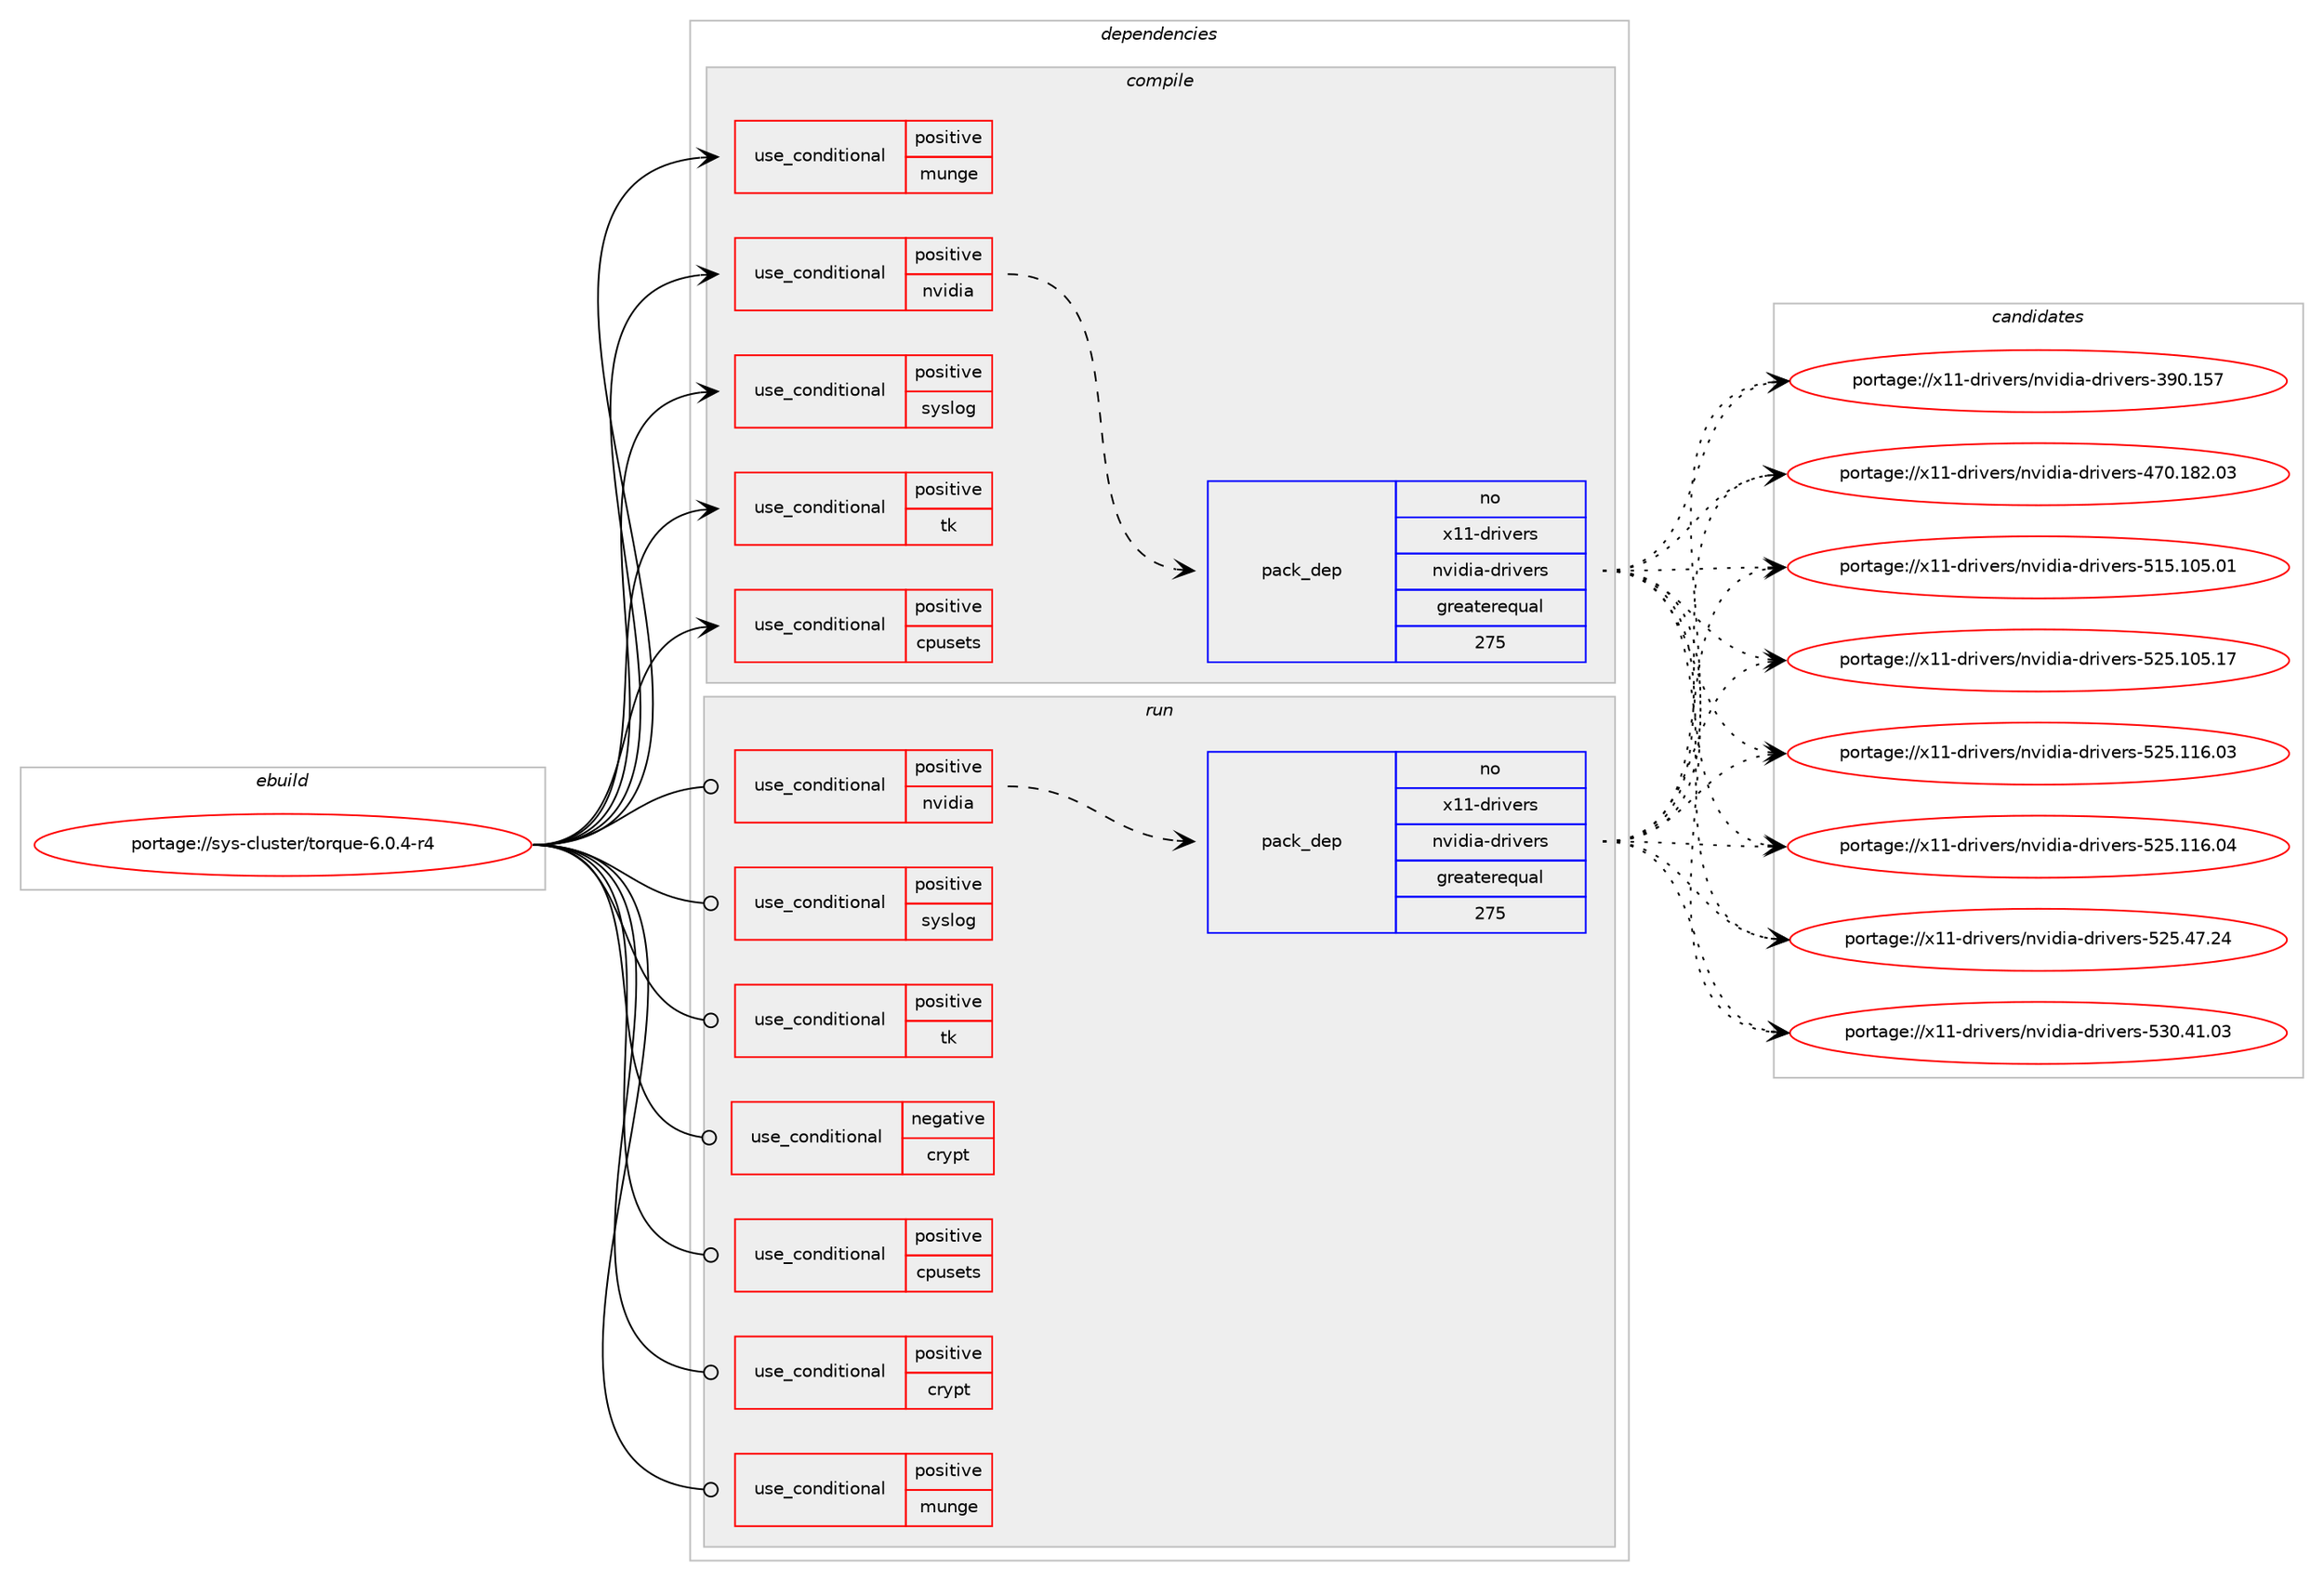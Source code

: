 digraph prolog {

# *************
# Graph options
# *************

newrank=true;
concentrate=true;
compound=true;
graph [rankdir=LR,fontname=Helvetica,fontsize=10,ranksep=1.5];#, ranksep=2.5, nodesep=0.2];
edge  [arrowhead=vee];
node  [fontname=Helvetica,fontsize=10];

# **********
# The ebuild
# **********

subgraph cluster_leftcol {
color=gray;
rank=same;
label=<<i>ebuild</i>>;
id [label="portage://sys-cluster/torque-6.0.4-r4", color=red, width=4, href="../sys-cluster/torque-6.0.4-r4.svg"];
}

# ****************
# The dependencies
# ****************

subgraph cluster_midcol {
color=gray;
label=<<i>dependencies</i>>;
subgraph cluster_compile {
fillcolor="#eeeeee";
style=filled;
label=<<i>compile</i>>;
subgraph cond28 {
dependency73 [label=<<TABLE BORDER="0" CELLBORDER="1" CELLSPACING="0" CELLPADDING="4"><TR><TD ROWSPAN="3" CELLPADDING="10">use_conditional</TD></TR><TR><TD>positive</TD></TR><TR><TD>cpusets</TD></TR></TABLE>>, shape=none, color=red];
# *** BEGIN UNKNOWN DEPENDENCY TYPE (TODO) ***
# dependency73 -> package_dependency(portage://sys-cluster/torque-6.0.4-r4,install,no,sys-apps,hwloc,none,[,,],any_same_slot,[])
# *** END UNKNOWN DEPENDENCY TYPE (TODO) ***

}
id:e -> dependency73:w [weight=20,style="solid",arrowhead="vee"];
subgraph cond29 {
dependency74 [label=<<TABLE BORDER="0" CELLBORDER="1" CELLSPACING="0" CELLPADDING="4"><TR><TD ROWSPAN="3" CELLPADDING="10">use_conditional</TD></TR><TR><TD>positive</TD></TR><TR><TD>munge</TD></TR></TABLE>>, shape=none, color=red];
# *** BEGIN UNKNOWN DEPENDENCY TYPE (TODO) ***
# dependency74 -> package_dependency(portage://sys-cluster/torque-6.0.4-r4,install,no,sys-auth,munge,none,[,,],[],[])
# *** END UNKNOWN DEPENDENCY TYPE (TODO) ***

}
id:e -> dependency74:w [weight=20,style="solid",arrowhead="vee"];
subgraph cond30 {
dependency75 [label=<<TABLE BORDER="0" CELLBORDER="1" CELLSPACING="0" CELLPADDING="4"><TR><TD ROWSPAN="3" CELLPADDING="10">use_conditional</TD></TR><TR><TD>positive</TD></TR><TR><TD>nvidia</TD></TR></TABLE>>, shape=none, color=red];
subgraph pack46 {
dependency76 [label=<<TABLE BORDER="0" CELLBORDER="1" CELLSPACING="0" CELLPADDING="4" WIDTH="220"><TR><TD ROWSPAN="6" CELLPADDING="30">pack_dep</TD></TR><TR><TD WIDTH="110">no</TD></TR><TR><TD>x11-drivers</TD></TR><TR><TD>nvidia-drivers</TD></TR><TR><TD>greaterequal</TD></TR><TR><TD>275</TD></TR></TABLE>>, shape=none, color=blue];
}
dependency75:e -> dependency76:w [weight=20,style="dashed",arrowhead="vee"];
}
id:e -> dependency75:w [weight=20,style="solid",arrowhead="vee"];
subgraph cond31 {
dependency77 [label=<<TABLE BORDER="0" CELLBORDER="1" CELLSPACING="0" CELLPADDING="4"><TR><TD ROWSPAN="3" CELLPADDING="10">use_conditional</TD></TR><TR><TD>positive</TD></TR><TR><TD>syslog</TD></TR></TABLE>>, shape=none, color=red];
# *** BEGIN UNKNOWN DEPENDENCY TYPE (TODO) ***
# dependency77 -> package_dependency(portage://sys-cluster/torque-6.0.4-r4,install,no,virtual,logger,none,[,,],[],[])
# *** END UNKNOWN DEPENDENCY TYPE (TODO) ***

}
id:e -> dependency77:w [weight=20,style="solid",arrowhead="vee"];
subgraph cond32 {
dependency78 [label=<<TABLE BORDER="0" CELLBORDER="1" CELLSPACING="0" CELLPADDING="4"><TR><TD ROWSPAN="3" CELLPADDING="10">use_conditional</TD></TR><TR><TD>positive</TD></TR><TR><TD>tk</TD></TR></TABLE>>, shape=none, color=red];
# *** BEGIN UNKNOWN DEPENDENCY TYPE (TODO) ***
# dependency78 -> package_dependency(portage://sys-cluster/torque-6.0.4-r4,install,no,dev-lang,tk,none,[,,],[slot(0),equal],[])
# *** END UNKNOWN DEPENDENCY TYPE (TODO) ***

# *** BEGIN UNKNOWN DEPENDENCY TYPE (TODO) ***
# dependency78 -> package_dependency(portage://sys-cluster/torque-6.0.4-r4,install,no,dev-lang,tcl,none,[,,],[slot(0),equal],[])
# *** END UNKNOWN DEPENDENCY TYPE (TODO) ***

}
id:e -> dependency78:w [weight=20,style="solid",arrowhead="vee"];
# *** BEGIN UNKNOWN DEPENDENCY TYPE (TODO) ***
# id -> package_dependency(portage://sys-cluster/torque-6.0.4-r4,install,no,dev-libs,boost,none,[,,],[],[])
# *** END UNKNOWN DEPENDENCY TYPE (TODO) ***

# *** BEGIN UNKNOWN DEPENDENCY TYPE (TODO) ***
# id -> package_dependency(portage://sys-cluster/torque-6.0.4-r4,install,no,dev-libs,libxml2,none,[,,],[],[])
# *** END UNKNOWN DEPENDENCY TYPE (TODO) ***

# *** BEGIN UNKNOWN DEPENDENCY TYPE (TODO) ***
# id -> package_dependency(portage://sys-cluster/torque-6.0.4-r4,install,no,sys-libs,ncurses,none,[,,],any_different_slot,[])
# *** END UNKNOWN DEPENDENCY TYPE (TODO) ***

# *** BEGIN UNKNOWN DEPENDENCY TYPE (TODO) ***
# id -> package_dependency(portage://sys-cluster/torque-6.0.4-r4,install,no,sys-libs,readline,none,[,,],[slot(0),equal],[])
# *** END UNKNOWN DEPENDENCY TYPE (TODO) ***

# *** BEGIN UNKNOWN DEPENDENCY TYPE (TODO) ***
# id -> package_dependency(portage://sys-cluster/torque-6.0.4-r4,install,no,sys-libs,zlib,none,[,,],[],[])
# *** END UNKNOWN DEPENDENCY TYPE (TODO) ***

# *** BEGIN UNKNOWN DEPENDENCY TYPE (TODO) ***
# id -> package_dependency(portage://sys-cluster/torque-6.0.4-r4,install,strong,games-util,qstat,none,[,,],[],[])
# *** END UNKNOWN DEPENDENCY TYPE (TODO) ***

# *** BEGIN UNKNOWN DEPENDENCY TYPE (TODO) ***
# id -> package_dependency(portage://sys-cluster/torque-6.0.4-r4,install,strong,sys-cluster,slurm,none,[,,],[],[])
# *** END UNKNOWN DEPENDENCY TYPE (TODO) ***

}
subgraph cluster_compileandrun {
fillcolor="#eeeeee";
style=filled;
label=<<i>compile and run</i>>;
}
subgraph cluster_run {
fillcolor="#eeeeee";
style=filled;
label=<<i>run</i>>;
subgraph cond33 {
dependency79 [label=<<TABLE BORDER="0" CELLBORDER="1" CELLSPACING="0" CELLPADDING="4"><TR><TD ROWSPAN="3" CELLPADDING="10">use_conditional</TD></TR><TR><TD>negative</TD></TR><TR><TD>crypt</TD></TR></TABLE>>, shape=none, color=red];
# *** BEGIN UNKNOWN DEPENDENCY TYPE (TODO) ***
# dependency79 -> package_dependency(portage://sys-cluster/torque-6.0.4-r4,run,no,net-misc,netkit-rsh,none,[,,],[],[])
# *** END UNKNOWN DEPENDENCY TYPE (TODO) ***

}
id:e -> dependency79:w [weight=20,style="solid",arrowhead="odot"];
subgraph cond34 {
dependency80 [label=<<TABLE BORDER="0" CELLBORDER="1" CELLSPACING="0" CELLPADDING="4"><TR><TD ROWSPAN="3" CELLPADDING="10">use_conditional</TD></TR><TR><TD>positive</TD></TR><TR><TD>cpusets</TD></TR></TABLE>>, shape=none, color=red];
# *** BEGIN UNKNOWN DEPENDENCY TYPE (TODO) ***
# dependency80 -> package_dependency(portage://sys-cluster/torque-6.0.4-r4,run,no,sys-apps,hwloc,none,[,,],any_same_slot,[])
# *** END UNKNOWN DEPENDENCY TYPE (TODO) ***

}
id:e -> dependency80:w [weight=20,style="solid",arrowhead="odot"];
subgraph cond35 {
dependency81 [label=<<TABLE BORDER="0" CELLBORDER="1" CELLSPACING="0" CELLPADDING="4"><TR><TD ROWSPAN="3" CELLPADDING="10">use_conditional</TD></TR><TR><TD>positive</TD></TR><TR><TD>crypt</TD></TR></TABLE>>, shape=none, color=red];
# *** BEGIN UNKNOWN DEPENDENCY TYPE (TODO) ***
# dependency81 -> package_dependency(portage://sys-cluster/torque-6.0.4-r4,run,no,virtual,openssh,none,[,,],[],[])
# *** END UNKNOWN DEPENDENCY TYPE (TODO) ***

}
id:e -> dependency81:w [weight=20,style="solid",arrowhead="odot"];
subgraph cond36 {
dependency82 [label=<<TABLE BORDER="0" CELLBORDER="1" CELLSPACING="0" CELLPADDING="4"><TR><TD ROWSPAN="3" CELLPADDING="10">use_conditional</TD></TR><TR><TD>positive</TD></TR><TR><TD>munge</TD></TR></TABLE>>, shape=none, color=red];
# *** BEGIN UNKNOWN DEPENDENCY TYPE (TODO) ***
# dependency82 -> package_dependency(portage://sys-cluster/torque-6.0.4-r4,run,no,sys-auth,munge,none,[,,],[],[])
# *** END UNKNOWN DEPENDENCY TYPE (TODO) ***

}
id:e -> dependency82:w [weight=20,style="solid",arrowhead="odot"];
subgraph cond37 {
dependency83 [label=<<TABLE BORDER="0" CELLBORDER="1" CELLSPACING="0" CELLPADDING="4"><TR><TD ROWSPAN="3" CELLPADDING="10">use_conditional</TD></TR><TR><TD>positive</TD></TR><TR><TD>nvidia</TD></TR></TABLE>>, shape=none, color=red];
subgraph pack47 {
dependency84 [label=<<TABLE BORDER="0" CELLBORDER="1" CELLSPACING="0" CELLPADDING="4" WIDTH="220"><TR><TD ROWSPAN="6" CELLPADDING="30">pack_dep</TD></TR><TR><TD WIDTH="110">no</TD></TR><TR><TD>x11-drivers</TD></TR><TR><TD>nvidia-drivers</TD></TR><TR><TD>greaterequal</TD></TR><TR><TD>275</TD></TR></TABLE>>, shape=none, color=blue];
}
dependency83:e -> dependency84:w [weight=20,style="dashed",arrowhead="vee"];
}
id:e -> dependency83:w [weight=20,style="solid",arrowhead="odot"];
subgraph cond38 {
dependency85 [label=<<TABLE BORDER="0" CELLBORDER="1" CELLSPACING="0" CELLPADDING="4"><TR><TD ROWSPAN="3" CELLPADDING="10">use_conditional</TD></TR><TR><TD>positive</TD></TR><TR><TD>syslog</TD></TR></TABLE>>, shape=none, color=red];
# *** BEGIN UNKNOWN DEPENDENCY TYPE (TODO) ***
# dependency85 -> package_dependency(portage://sys-cluster/torque-6.0.4-r4,run,no,virtual,logger,none,[,,],[],[])
# *** END UNKNOWN DEPENDENCY TYPE (TODO) ***

}
id:e -> dependency85:w [weight=20,style="solid",arrowhead="odot"];
subgraph cond39 {
dependency86 [label=<<TABLE BORDER="0" CELLBORDER="1" CELLSPACING="0" CELLPADDING="4"><TR><TD ROWSPAN="3" CELLPADDING="10">use_conditional</TD></TR><TR><TD>positive</TD></TR><TR><TD>tk</TD></TR></TABLE>>, shape=none, color=red];
# *** BEGIN UNKNOWN DEPENDENCY TYPE (TODO) ***
# dependency86 -> package_dependency(portage://sys-cluster/torque-6.0.4-r4,run,no,dev-lang,tk,none,[,,],[slot(0),equal],[])
# *** END UNKNOWN DEPENDENCY TYPE (TODO) ***

# *** BEGIN UNKNOWN DEPENDENCY TYPE (TODO) ***
# dependency86 -> package_dependency(portage://sys-cluster/torque-6.0.4-r4,run,no,dev-lang,tcl,none,[,,],[slot(0),equal],[])
# *** END UNKNOWN DEPENDENCY TYPE (TODO) ***

}
id:e -> dependency86:w [weight=20,style="solid",arrowhead="odot"];
# *** BEGIN UNKNOWN DEPENDENCY TYPE (TODO) ***
# id -> package_dependency(portage://sys-cluster/torque-6.0.4-r4,run,no,dev-libs,boost,none,[,,],[],[])
# *** END UNKNOWN DEPENDENCY TYPE (TODO) ***

# *** BEGIN UNKNOWN DEPENDENCY TYPE (TODO) ***
# id -> package_dependency(portage://sys-cluster/torque-6.0.4-r4,run,no,dev-libs,libxml2,none,[,,],[],[])
# *** END UNKNOWN DEPENDENCY TYPE (TODO) ***

# *** BEGIN UNKNOWN DEPENDENCY TYPE (TODO) ***
# id -> package_dependency(portage://sys-cluster/torque-6.0.4-r4,run,no,sys-libs,readline,none,[,,],[slot(0),equal],[])
# *** END UNKNOWN DEPENDENCY TYPE (TODO) ***

# *** BEGIN UNKNOWN DEPENDENCY TYPE (TODO) ***
# id -> package_dependency(portage://sys-cluster/torque-6.0.4-r4,run,no,sys-libs,zlib,none,[,,],[],[])
# *** END UNKNOWN DEPENDENCY TYPE (TODO) ***

# *** BEGIN UNKNOWN DEPENDENCY TYPE (TODO) ***
# id -> package_dependency(portage://sys-cluster/torque-6.0.4-r4,run,strong,games-util,qstat,none,[,,],[],[])
# *** END UNKNOWN DEPENDENCY TYPE (TODO) ***

# *** BEGIN UNKNOWN DEPENDENCY TYPE (TODO) ***
# id -> package_dependency(portage://sys-cluster/torque-6.0.4-r4,run,weak,dev-libs,uthash,none,[,,],[],[])
# *** END UNKNOWN DEPENDENCY TYPE (TODO) ***

}
}

# **************
# The candidates
# **************

subgraph cluster_choices {
rank=same;
color=gray;
label=<<i>candidates</i>>;

subgraph choice46 {
color=black;
nodesep=1;
choice1204949451001141051181011141154711011810510010597451001141051181011141154551574846495355 [label="portage://x11-drivers/nvidia-drivers-390.157", color=red, width=4,href="../x11-drivers/nvidia-drivers-390.157.svg"];
choice1204949451001141051181011141154711011810510010597451001141051181011141154552554846495650464851 [label="portage://x11-drivers/nvidia-drivers-470.182.03", color=red, width=4,href="../x11-drivers/nvidia-drivers-470.182.03.svg"];
choice1204949451001141051181011141154711011810510010597451001141051181011141154553495346494853464849 [label="portage://x11-drivers/nvidia-drivers-515.105.01", color=red, width=4,href="../x11-drivers/nvidia-drivers-515.105.01.svg"];
choice1204949451001141051181011141154711011810510010597451001141051181011141154553505346494853464955 [label="portage://x11-drivers/nvidia-drivers-525.105.17", color=red, width=4,href="../x11-drivers/nvidia-drivers-525.105.17.svg"];
choice1204949451001141051181011141154711011810510010597451001141051181011141154553505346494954464851 [label="portage://x11-drivers/nvidia-drivers-525.116.03", color=red, width=4,href="../x11-drivers/nvidia-drivers-525.116.03.svg"];
choice1204949451001141051181011141154711011810510010597451001141051181011141154553505346494954464852 [label="portage://x11-drivers/nvidia-drivers-525.116.04", color=red, width=4,href="../x11-drivers/nvidia-drivers-525.116.04.svg"];
choice12049494510011410511810111411547110118105100105974510011410511810111411545535053465255465052 [label="portage://x11-drivers/nvidia-drivers-525.47.24", color=red, width=4,href="../x11-drivers/nvidia-drivers-525.47.24.svg"];
choice12049494510011410511810111411547110118105100105974510011410511810111411545535148465249464851 [label="portage://x11-drivers/nvidia-drivers-530.41.03", color=red, width=4,href="../x11-drivers/nvidia-drivers-530.41.03.svg"];
dependency76:e -> choice1204949451001141051181011141154711011810510010597451001141051181011141154551574846495355:w [style=dotted,weight="100"];
dependency76:e -> choice1204949451001141051181011141154711011810510010597451001141051181011141154552554846495650464851:w [style=dotted,weight="100"];
dependency76:e -> choice1204949451001141051181011141154711011810510010597451001141051181011141154553495346494853464849:w [style=dotted,weight="100"];
dependency76:e -> choice1204949451001141051181011141154711011810510010597451001141051181011141154553505346494853464955:w [style=dotted,weight="100"];
dependency76:e -> choice1204949451001141051181011141154711011810510010597451001141051181011141154553505346494954464851:w [style=dotted,weight="100"];
dependency76:e -> choice1204949451001141051181011141154711011810510010597451001141051181011141154553505346494954464852:w [style=dotted,weight="100"];
dependency76:e -> choice12049494510011410511810111411547110118105100105974510011410511810111411545535053465255465052:w [style=dotted,weight="100"];
dependency76:e -> choice12049494510011410511810111411547110118105100105974510011410511810111411545535148465249464851:w [style=dotted,weight="100"];
}
subgraph choice47 {
color=black;
nodesep=1;
choice1204949451001141051181011141154711011810510010597451001141051181011141154551574846495355 [label="portage://x11-drivers/nvidia-drivers-390.157", color=red, width=4,href="../x11-drivers/nvidia-drivers-390.157.svg"];
choice1204949451001141051181011141154711011810510010597451001141051181011141154552554846495650464851 [label="portage://x11-drivers/nvidia-drivers-470.182.03", color=red, width=4,href="../x11-drivers/nvidia-drivers-470.182.03.svg"];
choice1204949451001141051181011141154711011810510010597451001141051181011141154553495346494853464849 [label="portage://x11-drivers/nvidia-drivers-515.105.01", color=red, width=4,href="../x11-drivers/nvidia-drivers-515.105.01.svg"];
choice1204949451001141051181011141154711011810510010597451001141051181011141154553505346494853464955 [label="portage://x11-drivers/nvidia-drivers-525.105.17", color=red, width=4,href="../x11-drivers/nvidia-drivers-525.105.17.svg"];
choice1204949451001141051181011141154711011810510010597451001141051181011141154553505346494954464851 [label="portage://x11-drivers/nvidia-drivers-525.116.03", color=red, width=4,href="../x11-drivers/nvidia-drivers-525.116.03.svg"];
choice1204949451001141051181011141154711011810510010597451001141051181011141154553505346494954464852 [label="portage://x11-drivers/nvidia-drivers-525.116.04", color=red, width=4,href="../x11-drivers/nvidia-drivers-525.116.04.svg"];
choice12049494510011410511810111411547110118105100105974510011410511810111411545535053465255465052 [label="portage://x11-drivers/nvidia-drivers-525.47.24", color=red, width=4,href="../x11-drivers/nvidia-drivers-525.47.24.svg"];
choice12049494510011410511810111411547110118105100105974510011410511810111411545535148465249464851 [label="portage://x11-drivers/nvidia-drivers-530.41.03", color=red, width=4,href="../x11-drivers/nvidia-drivers-530.41.03.svg"];
dependency84:e -> choice1204949451001141051181011141154711011810510010597451001141051181011141154551574846495355:w [style=dotted,weight="100"];
dependency84:e -> choice1204949451001141051181011141154711011810510010597451001141051181011141154552554846495650464851:w [style=dotted,weight="100"];
dependency84:e -> choice1204949451001141051181011141154711011810510010597451001141051181011141154553495346494853464849:w [style=dotted,weight="100"];
dependency84:e -> choice1204949451001141051181011141154711011810510010597451001141051181011141154553505346494853464955:w [style=dotted,weight="100"];
dependency84:e -> choice1204949451001141051181011141154711011810510010597451001141051181011141154553505346494954464851:w [style=dotted,weight="100"];
dependency84:e -> choice1204949451001141051181011141154711011810510010597451001141051181011141154553505346494954464852:w [style=dotted,weight="100"];
dependency84:e -> choice12049494510011410511810111411547110118105100105974510011410511810111411545535053465255465052:w [style=dotted,weight="100"];
dependency84:e -> choice12049494510011410511810111411547110118105100105974510011410511810111411545535148465249464851:w [style=dotted,weight="100"];
}
}

}
